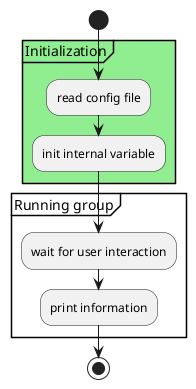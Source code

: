 @startuml
'https://plantuml.com/activity-diagram-beta#772273da3919bcd1

title Grouping

@startuml
start

group #lightGreen Initialization
    :read config file;
    :init internal variable;
end group

group Running group
    :wait for user interaction;
    :print information;
end group

stop
@enduml
